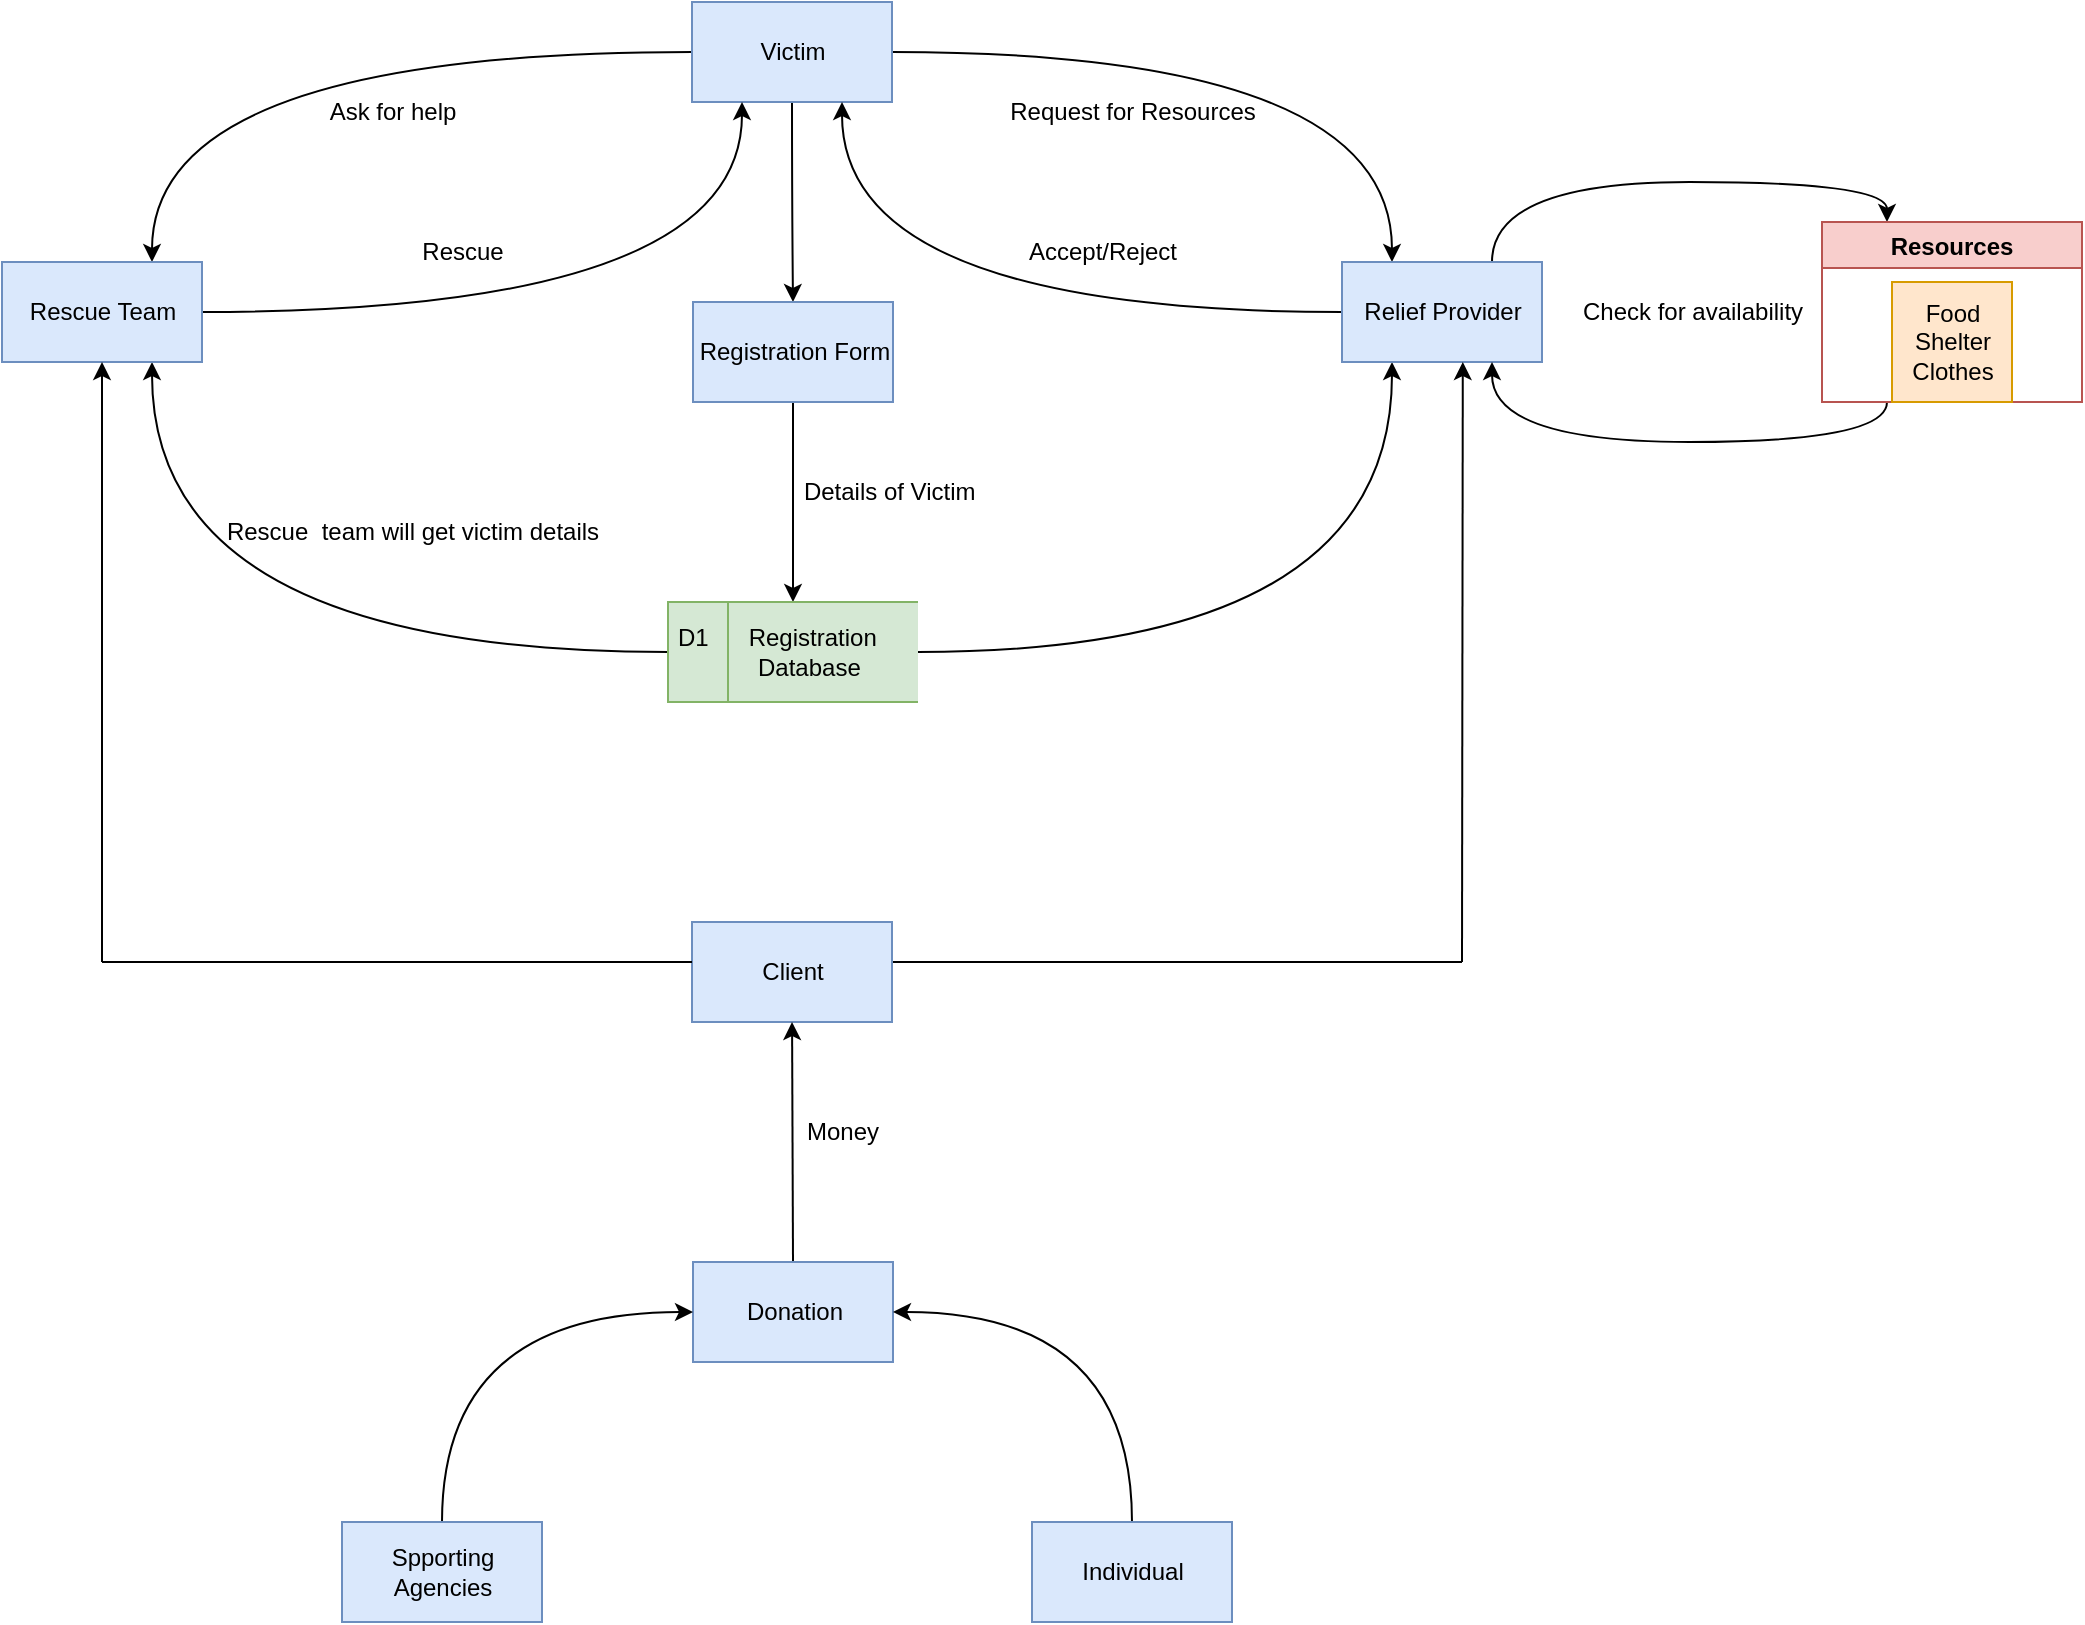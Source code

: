 <mxfile version="20.0.4" type="github">
  <diagram id="R2lEEEUBdFMjLlhIrx00" name="Page-1">
    <mxGraphModel dx="1038" dy="547" grid="1" gridSize="10" guides="1" tooltips="1" connect="1" arrows="1" fold="1" page="1" pageScale="1" pageWidth="850" pageHeight="1100" math="0" shadow="0" extFonts="Permanent Marker^https://fonts.googleapis.com/css?family=Permanent+Marker">
      <root>
        <mxCell id="0" />
        <mxCell id="1" parent="0" />
        <mxCell id="3bdH6hXz5BwusYVC5dem-34" value="Ask for help" style="text;html=1;resizable=0;autosize=1;align=center;verticalAlign=middle;points=[];fillColor=none;strokeColor=none;rounded=0;" vertex="1" parent="1">
          <mxGeometry x="460" y="560" width="90" height="30" as="geometry" />
        </mxCell>
        <mxCell id="3bdH6hXz5BwusYVC5dem-40" value="Rescue&amp;nbsp; team will get victim details" style="text;html=1;resizable=0;autosize=1;align=center;verticalAlign=middle;points=[];fillColor=none;strokeColor=none;rounded=0;" vertex="1" parent="1">
          <mxGeometry x="410" y="770" width="210" height="30" as="geometry" />
        </mxCell>
        <mxCell id="3bdH6hXz5BwusYVC5dem-43" value="Request for Resources" style="text;html=1;resizable=0;autosize=1;align=center;verticalAlign=middle;points=[];fillColor=none;strokeColor=none;rounded=0;" vertex="1" parent="1">
          <mxGeometry x="800" y="560" width="150" height="30" as="geometry" />
        </mxCell>
        <mxCell id="3bdH6hXz5BwusYVC5dem-49" style="edgeStyle=orthogonalEdgeStyle;curved=1;rounded=0;orthogonalLoop=1;jettySize=auto;html=1;exitX=0.5;exitY=1;exitDx=0;exitDy=0;entryX=0.5;entryY=0;entryDx=0;entryDy=0;" edge="1" parent="1" source="3bdH6hXz5BwusYVC5dem-46" target="3bdH6hXz5BwusYVC5dem-47">
          <mxGeometry relative="1" as="geometry" />
        </mxCell>
        <mxCell id="3bdH6hXz5BwusYVC5dem-55" style="edgeStyle=orthogonalEdgeStyle;curved=1;rounded=0;orthogonalLoop=1;jettySize=auto;html=1;exitX=0;exitY=0.5;exitDx=0;exitDy=0;entryX=0.75;entryY=0;entryDx=0;entryDy=0;" edge="1" parent="1" source="3bdH6hXz5BwusYVC5dem-46" target="3bdH6hXz5BwusYVC5dem-54">
          <mxGeometry relative="1" as="geometry" />
        </mxCell>
        <mxCell id="3bdH6hXz5BwusYVC5dem-59" style="edgeStyle=orthogonalEdgeStyle;curved=1;rounded=0;orthogonalLoop=1;jettySize=auto;html=1;exitX=1;exitY=0.5;exitDx=0;exitDy=0;entryX=0.25;entryY=0;entryDx=0;entryDy=0;" edge="1" parent="1" source="3bdH6hXz5BwusYVC5dem-46" target="3bdH6hXz5BwusYVC5dem-58">
          <mxGeometry relative="1" as="geometry" />
        </mxCell>
        <mxCell id="3bdH6hXz5BwusYVC5dem-46" value="Victim" style="html=1;dashed=0;whitespace=wrap;fillColor=#dae8fc;strokeColor=#6c8ebf;" vertex="1" parent="1">
          <mxGeometry x="655" y="520" width="100" height="50" as="geometry" />
        </mxCell>
        <mxCell id="3bdH6hXz5BwusYVC5dem-50" style="edgeStyle=orthogonalEdgeStyle;curved=1;rounded=0;orthogonalLoop=1;jettySize=auto;html=1;exitX=0.5;exitY=1;exitDx=0;exitDy=0;entryX=0.5;entryY=0;entryDx=0;entryDy=0;" edge="1" parent="1" source="3bdH6hXz5BwusYVC5dem-47" target="3bdH6hXz5BwusYVC5dem-48">
          <mxGeometry relative="1" as="geometry" />
        </mxCell>
        <mxCell id="3bdH6hXz5BwusYVC5dem-47" value="Registration Form" style="html=1;dashed=0;whitespace=wrap;fillColor=#dae8fc;strokeColor=#6c8ebf;" vertex="1" parent="1">
          <mxGeometry x="655.5" y="670" width="100" height="50" as="geometry" />
        </mxCell>
        <mxCell id="3bdH6hXz5BwusYVC5dem-56" style="edgeStyle=orthogonalEdgeStyle;curved=1;rounded=0;orthogonalLoop=1;jettySize=auto;html=1;exitX=0;exitY=0.5;exitDx=0;exitDy=0;entryX=0.75;entryY=1;entryDx=0;entryDy=0;" edge="1" parent="1" source="3bdH6hXz5BwusYVC5dem-48" target="3bdH6hXz5BwusYVC5dem-54">
          <mxGeometry relative="1" as="geometry" />
        </mxCell>
        <mxCell id="3bdH6hXz5BwusYVC5dem-75" style="edgeStyle=orthogonalEdgeStyle;curved=1;rounded=0;orthogonalLoop=1;jettySize=auto;html=1;exitX=1;exitY=0.5;exitDx=0;exitDy=0;entryX=0.25;entryY=1;entryDx=0;entryDy=0;" edge="1" parent="1" source="3bdH6hXz5BwusYVC5dem-48" target="3bdH6hXz5BwusYVC5dem-58">
          <mxGeometry relative="1" as="geometry" />
        </mxCell>
        <mxCell id="3bdH6hXz5BwusYVC5dem-48" value="D1&amp;nbsp; &amp;nbsp; &amp;nbsp; Registration&lt;br&gt;&amp;nbsp; &amp;nbsp; &amp;nbsp; &amp;nbsp; &amp;nbsp; &amp;nbsp; Database" style="html=1;dashed=0;whitespace=wrap;shape=mxgraph.dfd.dataStoreID;align=left;spacingLeft=3;points=[[0,0],[0.5,0],[1,0],[0,0.5],[1,0.5],[0,1],[0.5,1],[1,1]];fillColor=#d5e8d4;strokeColor=#82b366;" vertex="1" parent="1">
          <mxGeometry x="643" y="820" width="125" height="50" as="geometry" />
        </mxCell>
        <mxCell id="3bdH6hXz5BwusYVC5dem-51" value="Details of Victim&amp;nbsp;" style="text;html=1;resizable=0;autosize=1;align=center;verticalAlign=middle;points=[];fillColor=none;strokeColor=none;rounded=0;" vertex="1" parent="1">
          <mxGeometry x="700" y="750" width="110" height="30" as="geometry" />
        </mxCell>
        <mxCell id="3bdH6hXz5BwusYVC5dem-63" style="edgeStyle=orthogonalEdgeStyle;curved=1;rounded=0;orthogonalLoop=1;jettySize=auto;html=1;exitX=1;exitY=0.5;exitDx=0;exitDy=0;entryX=0.25;entryY=1;entryDx=0;entryDy=0;" edge="1" parent="1" source="3bdH6hXz5BwusYVC5dem-54" target="3bdH6hXz5BwusYVC5dem-46">
          <mxGeometry relative="1" as="geometry" />
        </mxCell>
        <mxCell id="3bdH6hXz5BwusYVC5dem-54" value="Rescue Team" style="html=1;dashed=0;whitespace=wrap;fillColor=#dae8fc;strokeColor=#6c8ebf;" vertex="1" parent="1">
          <mxGeometry x="310" y="650" width="100" height="50" as="geometry" />
        </mxCell>
        <mxCell id="3bdH6hXz5BwusYVC5dem-67" style="edgeStyle=orthogonalEdgeStyle;curved=1;rounded=0;orthogonalLoop=1;jettySize=auto;html=1;entryX=0.75;entryY=1;entryDx=0;entryDy=0;" edge="1" parent="1" source="3bdH6hXz5BwusYVC5dem-58" target="3bdH6hXz5BwusYVC5dem-46">
          <mxGeometry relative="1" as="geometry" />
        </mxCell>
        <mxCell id="3bdH6hXz5BwusYVC5dem-72" style="edgeStyle=orthogonalEdgeStyle;curved=1;rounded=0;orthogonalLoop=1;jettySize=auto;html=1;exitX=0.75;exitY=0;exitDx=0;exitDy=0;entryX=0.25;entryY=0;entryDx=0;entryDy=0;" edge="1" parent="1" source="3bdH6hXz5BwusYVC5dem-58" target="3bdH6hXz5BwusYVC5dem-60">
          <mxGeometry relative="1" as="geometry" />
        </mxCell>
        <mxCell id="3bdH6hXz5BwusYVC5dem-58" value="Relief Provider" style="html=1;dashed=0;whitespace=wrap;fillColor=#dae8fc;strokeColor=#6c8ebf;" vertex="1" parent="1">
          <mxGeometry x="980" y="650" width="100" height="50" as="geometry" />
        </mxCell>
        <mxCell id="3bdH6hXz5BwusYVC5dem-74" style="edgeStyle=orthogonalEdgeStyle;curved=1;rounded=0;orthogonalLoop=1;jettySize=auto;html=1;exitX=0.25;exitY=1;exitDx=0;exitDy=0;entryX=0.75;entryY=1;entryDx=0;entryDy=0;" edge="1" parent="1" source="3bdH6hXz5BwusYVC5dem-60" target="3bdH6hXz5BwusYVC5dem-58">
          <mxGeometry relative="1" as="geometry" />
        </mxCell>
        <mxCell id="3bdH6hXz5BwusYVC5dem-60" value="Resources" style="swimlane;fillColor=#f8cecc;strokeColor=#b85450;" vertex="1" parent="1">
          <mxGeometry x="1220" y="630" width="130" height="90" as="geometry">
            <mxRectangle x="610" y="770" width="140" height="30" as="alternateBounds" />
          </mxGeometry>
        </mxCell>
        <mxCell id="3bdH6hXz5BwusYVC5dem-61" value="Food&lt;br&gt;Shelter&lt;br&gt;Clothes" style="text;html=1;resizable=0;autosize=1;align=center;verticalAlign=middle;points=[];fillColor=#ffe6cc;strokeColor=#d79b00;rounded=0;" vertex="1" parent="3bdH6hXz5BwusYVC5dem-60">
          <mxGeometry x="35" y="30" width="60" height="60" as="geometry" />
        </mxCell>
        <mxCell id="3bdH6hXz5BwusYVC5dem-64" value="Rescue" style="text;html=1;resizable=0;autosize=1;align=center;verticalAlign=middle;points=[];fillColor=none;strokeColor=none;rounded=0;" vertex="1" parent="1">
          <mxGeometry x="510" y="630" width="60" height="30" as="geometry" />
        </mxCell>
        <mxCell id="3bdH6hXz5BwusYVC5dem-69" value="Check for availability" style="text;html=1;resizable=0;autosize=1;align=center;verticalAlign=middle;points=[];fillColor=none;strokeColor=none;rounded=0;" vertex="1" parent="1">
          <mxGeometry x="1090" y="660" width="130" height="30" as="geometry" />
        </mxCell>
        <mxCell id="3bdH6hXz5BwusYVC5dem-76" value="Accept/Reject&lt;br&gt;" style="text;html=1;resizable=0;autosize=1;align=center;verticalAlign=middle;points=[];fillColor=none;strokeColor=none;rounded=0;" vertex="1" parent="1">
          <mxGeometry x="810" y="630" width="100" height="30" as="geometry" />
        </mxCell>
        <mxCell id="3bdH6hXz5BwusYVC5dem-79" value="Client" style="html=1;dashed=0;whitespace=wrap;fillColor=#dae8fc;strokeColor=#6c8ebf;" vertex="1" parent="1">
          <mxGeometry x="655" y="980" width="100" height="50" as="geometry" />
        </mxCell>
        <mxCell id="3bdH6hXz5BwusYVC5dem-85" value="" style="endArrow=none;html=1;rounded=0;curved=1;" edge="1" parent="1">
          <mxGeometry width="50" height="50" relative="1" as="geometry">
            <mxPoint x="655" y="1000" as="sourcePoint" />
            <mxPoint x="360" y="1000" as="targetPoint" />
          </mxGeometry>
        </mxCell>
        <mxCell id="3bdH6hXz5BwusYVC5dem-86" value="" style="endArrow=none;html=1;rounded=0;curved=1;" edge="1" parent="1">
          <mxGeometry width="50" height="50" relative="1" as="geometry">
            <mxPoint x="1040" y="1000" as="sourcePoint" />
            <mxPoint x="755.5" y="1000" as="targetPoint" />
          </mxGeometry>
        </mxCell>
        <mxCell id="3bdH6hXz5BwusYVC5dem-87" value="" style="endArrow=classic;html=1;rounded=0;curved=1;entryX=0.5;entryY=1;entryDx=0;entryDy=0;" edge="1" parent="1" target="3bdH6hXz5BwusYVC5dem-54">
          <mxGeometry width="50" height="50" relative="1" as="geometry">
            <mxPoint x="360" y="1000" as="sourcePoint" />
            <mxPoint x="410" y="950" as="targetPoint" />
          </mxGeometry>
        </mxCell>
        <mxCell id="3bdH6hXz5BwusYVC5dem-88" value="" style="endArrow=classic;html=1;rounded=0;curved=1;entryX=0.604;entryY=1;entryDx=0;entryDy=0;entryPerimeter=0;" edge="1" parent="1" target="3bdH6hXz5BwusYVC5dem-58">
          <mxGeometry width="50" height="50" relative="1" as="geometry">
            <mxPoint x="1040" y="1000" as="sourcePoint" />
            <mxPoint x="1090" y="950" as="targetPoint" />
          </mxGeometry>
        </mxCell>
        <mxCell id="3bdH6hXz5BwusYVC5dem-91" style="edgeStyle=orthogonalEdgeStyle;curved=1;rounded=0;orthogonalLoop=1;jettySize=auto;html=1;exitX=0.5;exitY=0;exitDx=0;exitDy=0;entryX=0.5;entryY=1;entryDx=0;entryDy=0;" edge="1" parent="1" source="3bdH6hXz5BwusYVC5dem-89" target="3bdH6hXz5BwusYVC5dem-79">
          <mxGeometry relative="1" as="geometry" />
        </mxCell>
        <mxCell id="3bdH6hXz5BwusYVC5dem-89" value="Donation" style="html=1;dashed=0;whitespace=wrap;fillColor=#dae8fc;strokeColor=#6c8ebf;" vertex="1" parent="1">
          <mxGeometry x="655.5" y="1150" width="100" height="50" as="geometry" />
        </mxCell>
        <mxCell id="3bdH6hXz5BwusYVC5dem-94" style="edgeStyle=orthogonalEdgeStyle;curved=1;rounded=0;orthogonalLoop=1;jettySize=auto;html=1;exitX=0.5;exitY=0;exitDx=0;exitDy=0;entryX=0;entryY=0.5;entryDx=0;entryDy=0;" edge="1" parent="1" source="3bdH6hXz5BwusYVC5dem-92" target="3bdH6hXz5BwusYVC5dem-89">
          <mxGeometry relative="1" as="geometry" />
        </mxCell>
        <mxCell id="3bdH6hXz5BwusYVC5dem-92" value="Spporting &lt;br&gt;Agencies" style="html=1;dashed=0;whitespace=wrap;fillColor=#dae8fc;strokeColor=#6c8ebf;" vertex="1" parent="1">
          <mxGeometry x="480" y="1280" width="100" height="50" as="geometry" />
        </mxCell>
        <mxCell id="3bdH6hXz5BwusYVC5dem-95" style="edgeStyle=orthogonalEdgeStyle;curved=1;rounded=0;orthogonalLoop=1;jettySize=auto;html=1;exitX=0.5;exitY=0;exitDx=0;exitDy=0;entryX=1;entryY=0.5;entryDx=0;entryDy=0;" edge="1" parent="1" source="3bdH6hXz5BwusYVC5dem-93" target="3bdH6hXz5BwusYVC5dem-89">
          <mxGeometry relative="1" as="geometry" />
        </mxCell>
        <mxCell id="3bdH6hXz5BwusYVC5dem-93" value="Individual" style="html=1;dashed=0;whitespace=wrap;fillColor=#dae8fc;strokeColor=#6c8ebf;" vertex="1" parent="1">
          <mxGeometry x="825" y="1280" width="100" height="50" as="geometry" />
        </mxCell>
        <mxCell id="3bdH6hXz5BwusYVC5dem-96" value="Money" style="text;html=1;resizable=0;autosize=1;align=center;verticalAlign=middle;points=[];fillColor=none;strokeColor=none;rounded=0;" vertex="1" parent="1">
          <mxGeometry x="700" y="1070" width="60" height="30" as="geometry" />
        </mxCell>
      </root>
    </mxGraphModel>
  </diagram>
</mxfile>
